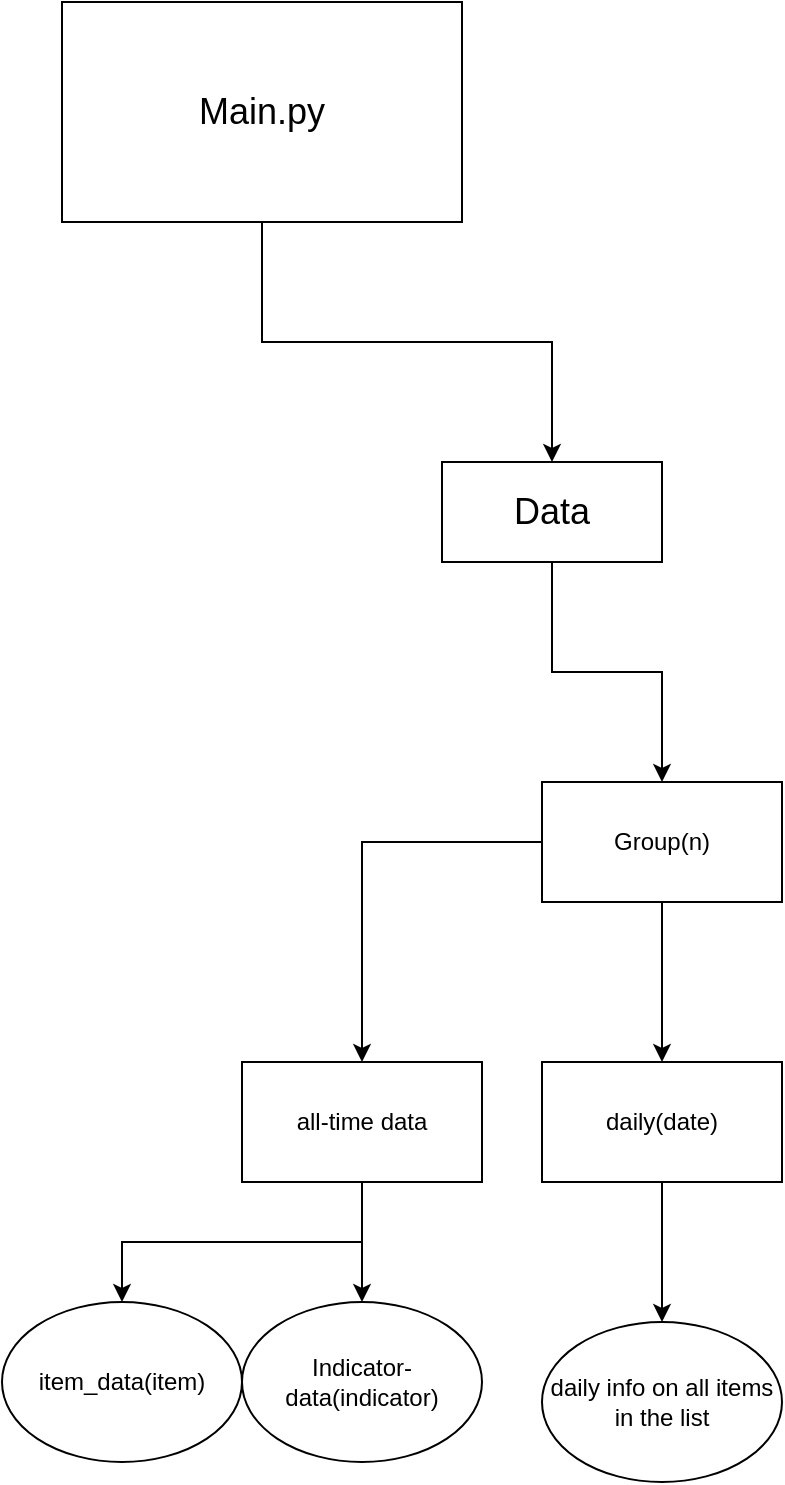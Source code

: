 <mxfile version="13.7.3" type="device"><diagram id="C5RBs43oDa-KdzZeNtuy" name="Page-1"><mxGraphModel dx="1395" dy="800" grid="1" gridSize="10" guides="1" tooltips="1" connect="1" arrows="1" fold="1" page="1" pageScale="1" pageWidth="827" pageHeight="1169" math="0" shadow="0"><root><mxCell id="WIyWlLk6GJQsqaUBKTNV-0"/><mxCell id="WIyWlLk6GJQsqaUBKTNV-1" parent="WIyWlLk6GJQsqaUBKTNV-0"/><mxCell id="mr4PqqI_UbHbVLmHuAXI-2" style="edgeStyle=orthogonalEdgeStyle;rounded=0;orthogonalLoop=1;jettySize=auto;html=1;entryX=0.5;entryY=0;entryDx=0;entryDy=0;" edge="1" parent="WIyWlLk6GJQsqaUBKTNV-1" source="mr4PqqI_UbHbVLmHuAXI-0" target="mr4PqqI_UbHbVLmHuAXI-1"><mxGeometry relative="1" as="geometry"/></mxCell><mxCell id="mr4PqqI_UbHbVLmHuAXI-0" value="&lt;font style=&quot;font-size: 18px&quot;&gt;Main.py&lt;/font&gt;" style="rounded=0;whiteSpace=wrap;html=1;" vertex="1" parent="WIyWlLk6GJQsqaUBKTNV-1"><mxGeometry x="180" y="100" width="200" height="110" as="geometry"/></mxCell><mxCell id="mr4PqqI_UbHbVLmHuAXI-9" style="edgeStyle=orthogonalEdgeStyle;rounded=0;orthogonalLoop=1;jettySize=auto;html=1;entryX=0.5;entryY=0;entryDx=0;entryDy=0;" edge="1" parent="WIyWlLk6GJQsqaUBKTNV-1" source="mr4PqqI_UbHbVLmHuAXI-1" target="mr4PqqI_UbHbVLmHuAXI-7"><mxGeometry relative="1" as="geometry"/></mxCell><mxCell id="mr4PqqI_UbHbVLmHuAXI-1" value="&lt;font style=&quot;font-size: 18px&quot;&gt;Data&lt;/font&gt;" style="rounded=0;whiteSpace=wrap;html=1;" vertex="1" parent="WIyWlLk6GJQsqaUBKTNV-1"><mxGeometry x="370" y="330" width="110" height="50" as="geometry"/></mxCell><mxCell id="mr4PqqI_UbHbVLmHuAXI-11" value="" style="edgeStyle=orthogonalEdgeStyle;rounded=0;orthogonalLoop=1;jettySize=auto;html=1;" edge="1" parent="WIyWlLk6GJQsqaUBKTNV-1" source="mr4PqqI_UbHbVLmHuAXI-7" target="mr4PqqI_UbHbVLmHuAXI-10"><mxGeometry relative="1" as="geometry"/></mxCell><mxCell id="mr4PqqI_UbHbVLmHuAXI-21" value="" style="edgeStyle=orthogonalEdgeStyle;rounded=0;orthogonalLoop=1;jettySize=auto;html=1;" edge="1" parent="WIyWlLk6GJQsqaUBKTNV-1" source="mr4PqqI_UbHbVLmHuAXI-7" target="mr4PqqI_UbHbVLmHuAXI-20"><mxGeometry relative="1" as="geometry"/></mxCell><mxCell id="mr4PqqI_UbHbVLmHuAXI-7" value="Group(n)" style="rounded=0;whiteSpace=wrap;html=1;" vertex="1" parent="WIyWlLk6GJQsqaUBKTNV-1"><mxGeometry x="420" y="490" width="120" height="60" as="geometry"/></mxCell><mxCell id="mr4PqqI_UbHbVLmHuAXI-19" value="" style="edgeStyle=orthogonalEdgeStyle;rounded=0;orthogonalLoop=1;jettySize=auto;html=1;" edge="1" parent="WIyWlLk6GJQsqaUBKTNV-1" source="mr4PqqI_UbHbVLmHuAXI-10" target="mr4PqqI_UbHbVLmHuAXI-18"><mxGeometry relative="1" as="geometry"/></mxCell><mxCell id="mr4PqqI_UbHbVLmHuAXI-10" value="daily(date)" style="rounded=0;whiteSpace=wrap;html=1;" vertex="1" parent="WIyWlLk6GJQsqaUBKTNV-1"><mxGeometry x="420" y="630" width="120" height="60" as="geometry"/></mxCell><mxCell id="mr4PqqI_UbHbVLmHuAXI-14" value="item_data(item)" style="ellipse;whiteSpace=wrap;html=1;rounded=0;" vertex="1" parent="WIyWlLk6GJQsqaUBKTNV-1"><mxGeometry x="150" y="750" width="120" height="80" as="geometry"/></mxCell><mxCell id="mr4PqqI_UbHbVLmHuAXI-16" value="Indicator-data(indicator)" style="ellipse;whiteSpace=wrap;html=1;rounded=0;" vertex="1" parent="WIyWlLk6GJQsqaUBKTNV-1"><mxGeometry x="270" y="750" width="120" height="80" as="geometry"/></mxCell><mxCell id="mr4PqqI_UbHbVLmHuAXI-18" value="daily info on all items in the list" style="ellipse;whiteSpace=wrap;html=1;rounded=0;" vertex="1" parent="WIyWlLk6GJQsqaUBKTNV-1"><mxGeometry x="420" y="760" width="120" height="80" as="geometry"/></mxCell><mxCell id="mr4PqqI_UbHbVLmHuAXI-22" style="edgeStyle=orthogonalEdgeStyle;rounded=0;orthogonalLoop=1;jettySize=auto;html=1;entryX=0.5;entryY=0;entryDx=0;entryDy=0;" edge="1" parent="WIyWlLk6GJQsqaUBKTNV-1" source="mr4PqqI_UbHbVLmHuAXI-20" target="mr4PqqI_UbHbVLmHuAXI-16"><mxGeometry relative="1" as="geometry"/></mxCell><mxCell id="mr4PqqI_UbHbVLmHuAXI-23" style="edgeStyle=orthogonalEdgeStyle;rounded=0;orthogonalLoop=1;jettySize=auto;html=1;entryX=0.5;entryY=0;entryDx=0;entryDy=0;" edge="1" parent="WIyWlLk6GJQsqaUBKTNV-1" source="mr4PqqI_UbHbVLmHuAXI-20" target="mr4PqqI_UbHbVLmHuAXI-14"><mxGeometry relative="1" as="geometry"/></mxCell><mxCell id="mr4PqqI_UbHbVLmHuAXI-20" value="all-time data" style="whiteSpace=wrap;html=1;rounded=0;" vertex="1" parent="WIyWlLk6GJQsqaUBKTNV-1"><mxGeometry x="270" y="630" width="120" height="60" as="geometry"/></mxCell></root></mxGraphModel></diagram></mxfile>
